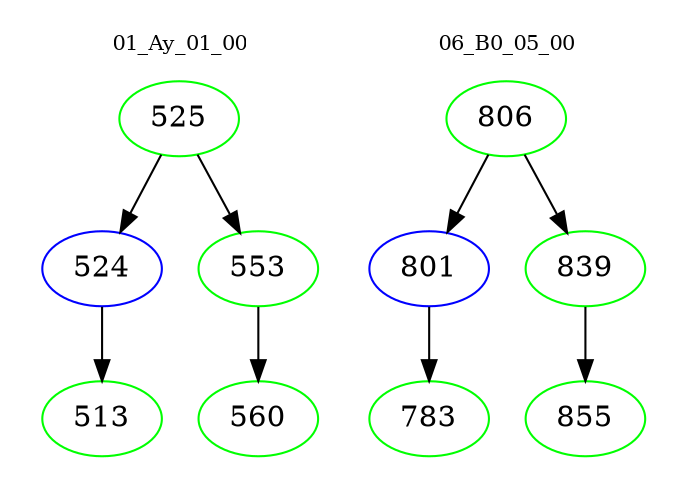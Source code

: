 digraph{
subgraph cluster_0 {
color = white
label = "01_Ay_01_00";
fontsize=10;
T0_525 [label="525", color="green"]
T0_525 -> T0_524 [color="black"]
T0_524 [label="524", color="blue"]
T0_524 -> T0_513 [color="black"]
T0_513 [label="513", color="green"]
T0_525 -> T0_553 [color="black"]
T0_553 [label="553", color="green"]
T0_553 -> T0_560 [color="black"]
T0_560 [label="560", color="green"]
}
subgraph cluster_1 {
color = white
label = "06_B0_05_00";
fontsize=10;
T1_806 [label="806", color="green"]
T1_806 -> T1_801 [color="black"]
T1_801 [label="801", color="blue"]
T1_801 -> T1_783 [color="black"]
T1_783 [label="783", color="green"]
T1_806 -> T1_839 [color="black"]
T1_839 [label="839", color="green"]
T1_839 -> T1_855 [color="black"]
T1_855 [label="855", color="green"]
}
}
